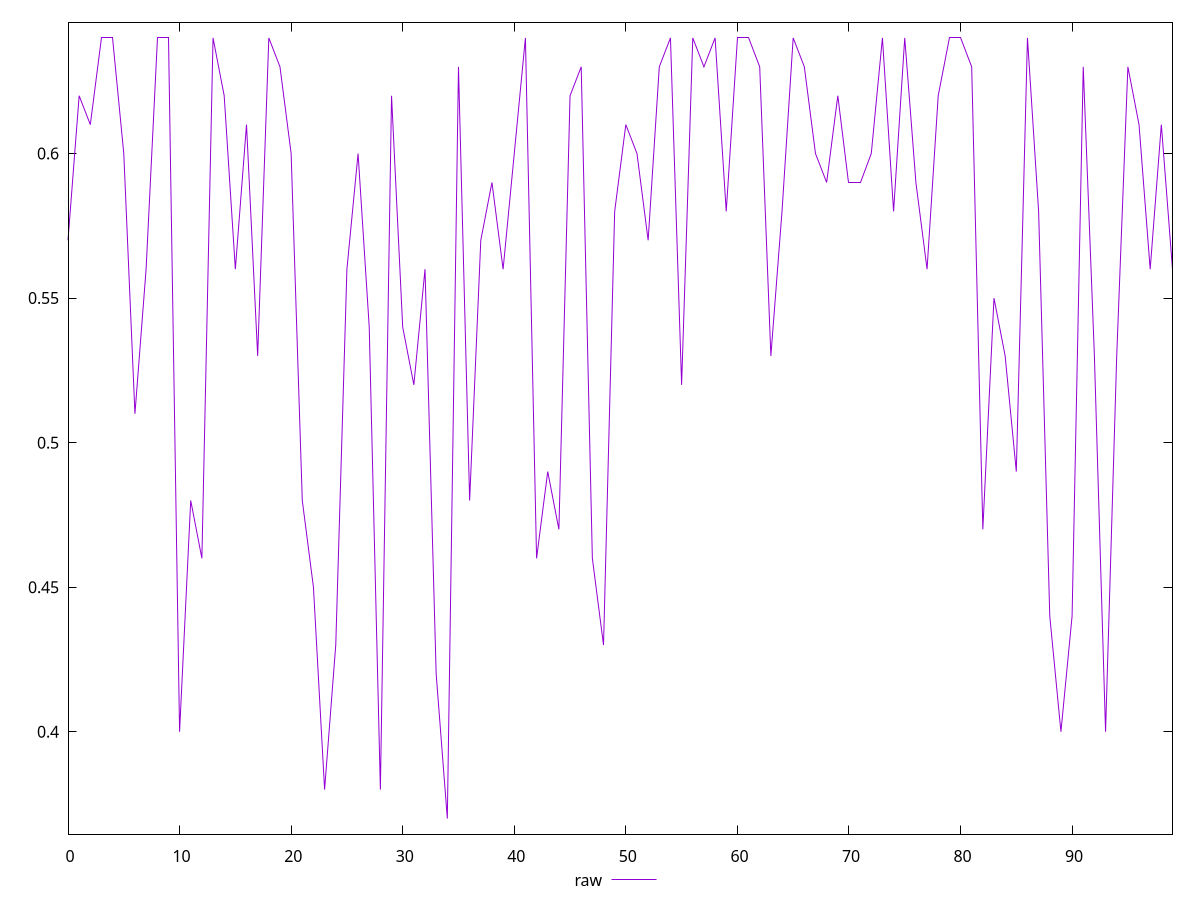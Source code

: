 reset

$raw <<EOF
0 0.57
1 0.62
2 0.61
3 0.64
4 0.64
5 0.6
6 0.51
7 0.56
8 0.64
9 0.64
10 0.4
11 0.48
12 0.46
13 0.64
14 0.62
15 0.56
16 0.61
17 0.53
18 0.64
19 0.63
20 0.6
21 0.48
22 0.45
23 0.38
24 0.43
25 0.56
26 0.6
27 0.54
28 0.38
29 0.62
30 0.54
31 0.52
32 0.56
33 0.42
34 0.37
35 0.63
36 0.48
37 0.57
38 0.59
39 0.56
40 0.6
41 0.64
42 0.46
43 0.49
44 0.47
45 0.62
46 0.63
47 0.46
48 0.43
49 0.58
50 0.61
51 0.6
52 0.57
53 0.63
54 0.64
55 0.52
56 0.64
57 0.63
58 0.64
59 0.58
60 0.64
61 0.64
62 0.63
63 0.53
64 0.58
65 0.64
66 0.63
67 0.6
68 0.59
69 0.62
70 0.59
71 0.59
72 0.6
73 0.64
74 0.58
75 0.64
76 0.59
77 0.56
78 0.62
79 0.64
80 0.64
81 0.63
82 0.47
83 0.55
84 0.53
85 0.49
86 0.64
87 0.58
88 0.44
89 0.4
90 0.44
91 0.63
92 0.53
93 0.4
94 0.53
95 0.63
96 0.61
97 0.56
98 0.61
99 0.56
EOF

set key outside below
set xrange [0:99]
set yrange [0.3646:0.6454]
set trange [0.3646:0.6454]
set terminal svg size 640, 500 enhanced background rgb 'white'
set output "report_00015_2021-02-09T16-11-33.973Z/meta/score/samples/pages+cached+noadtech+nomedia/raw/values.svg"

plot $raw title "raw" with line

reset
